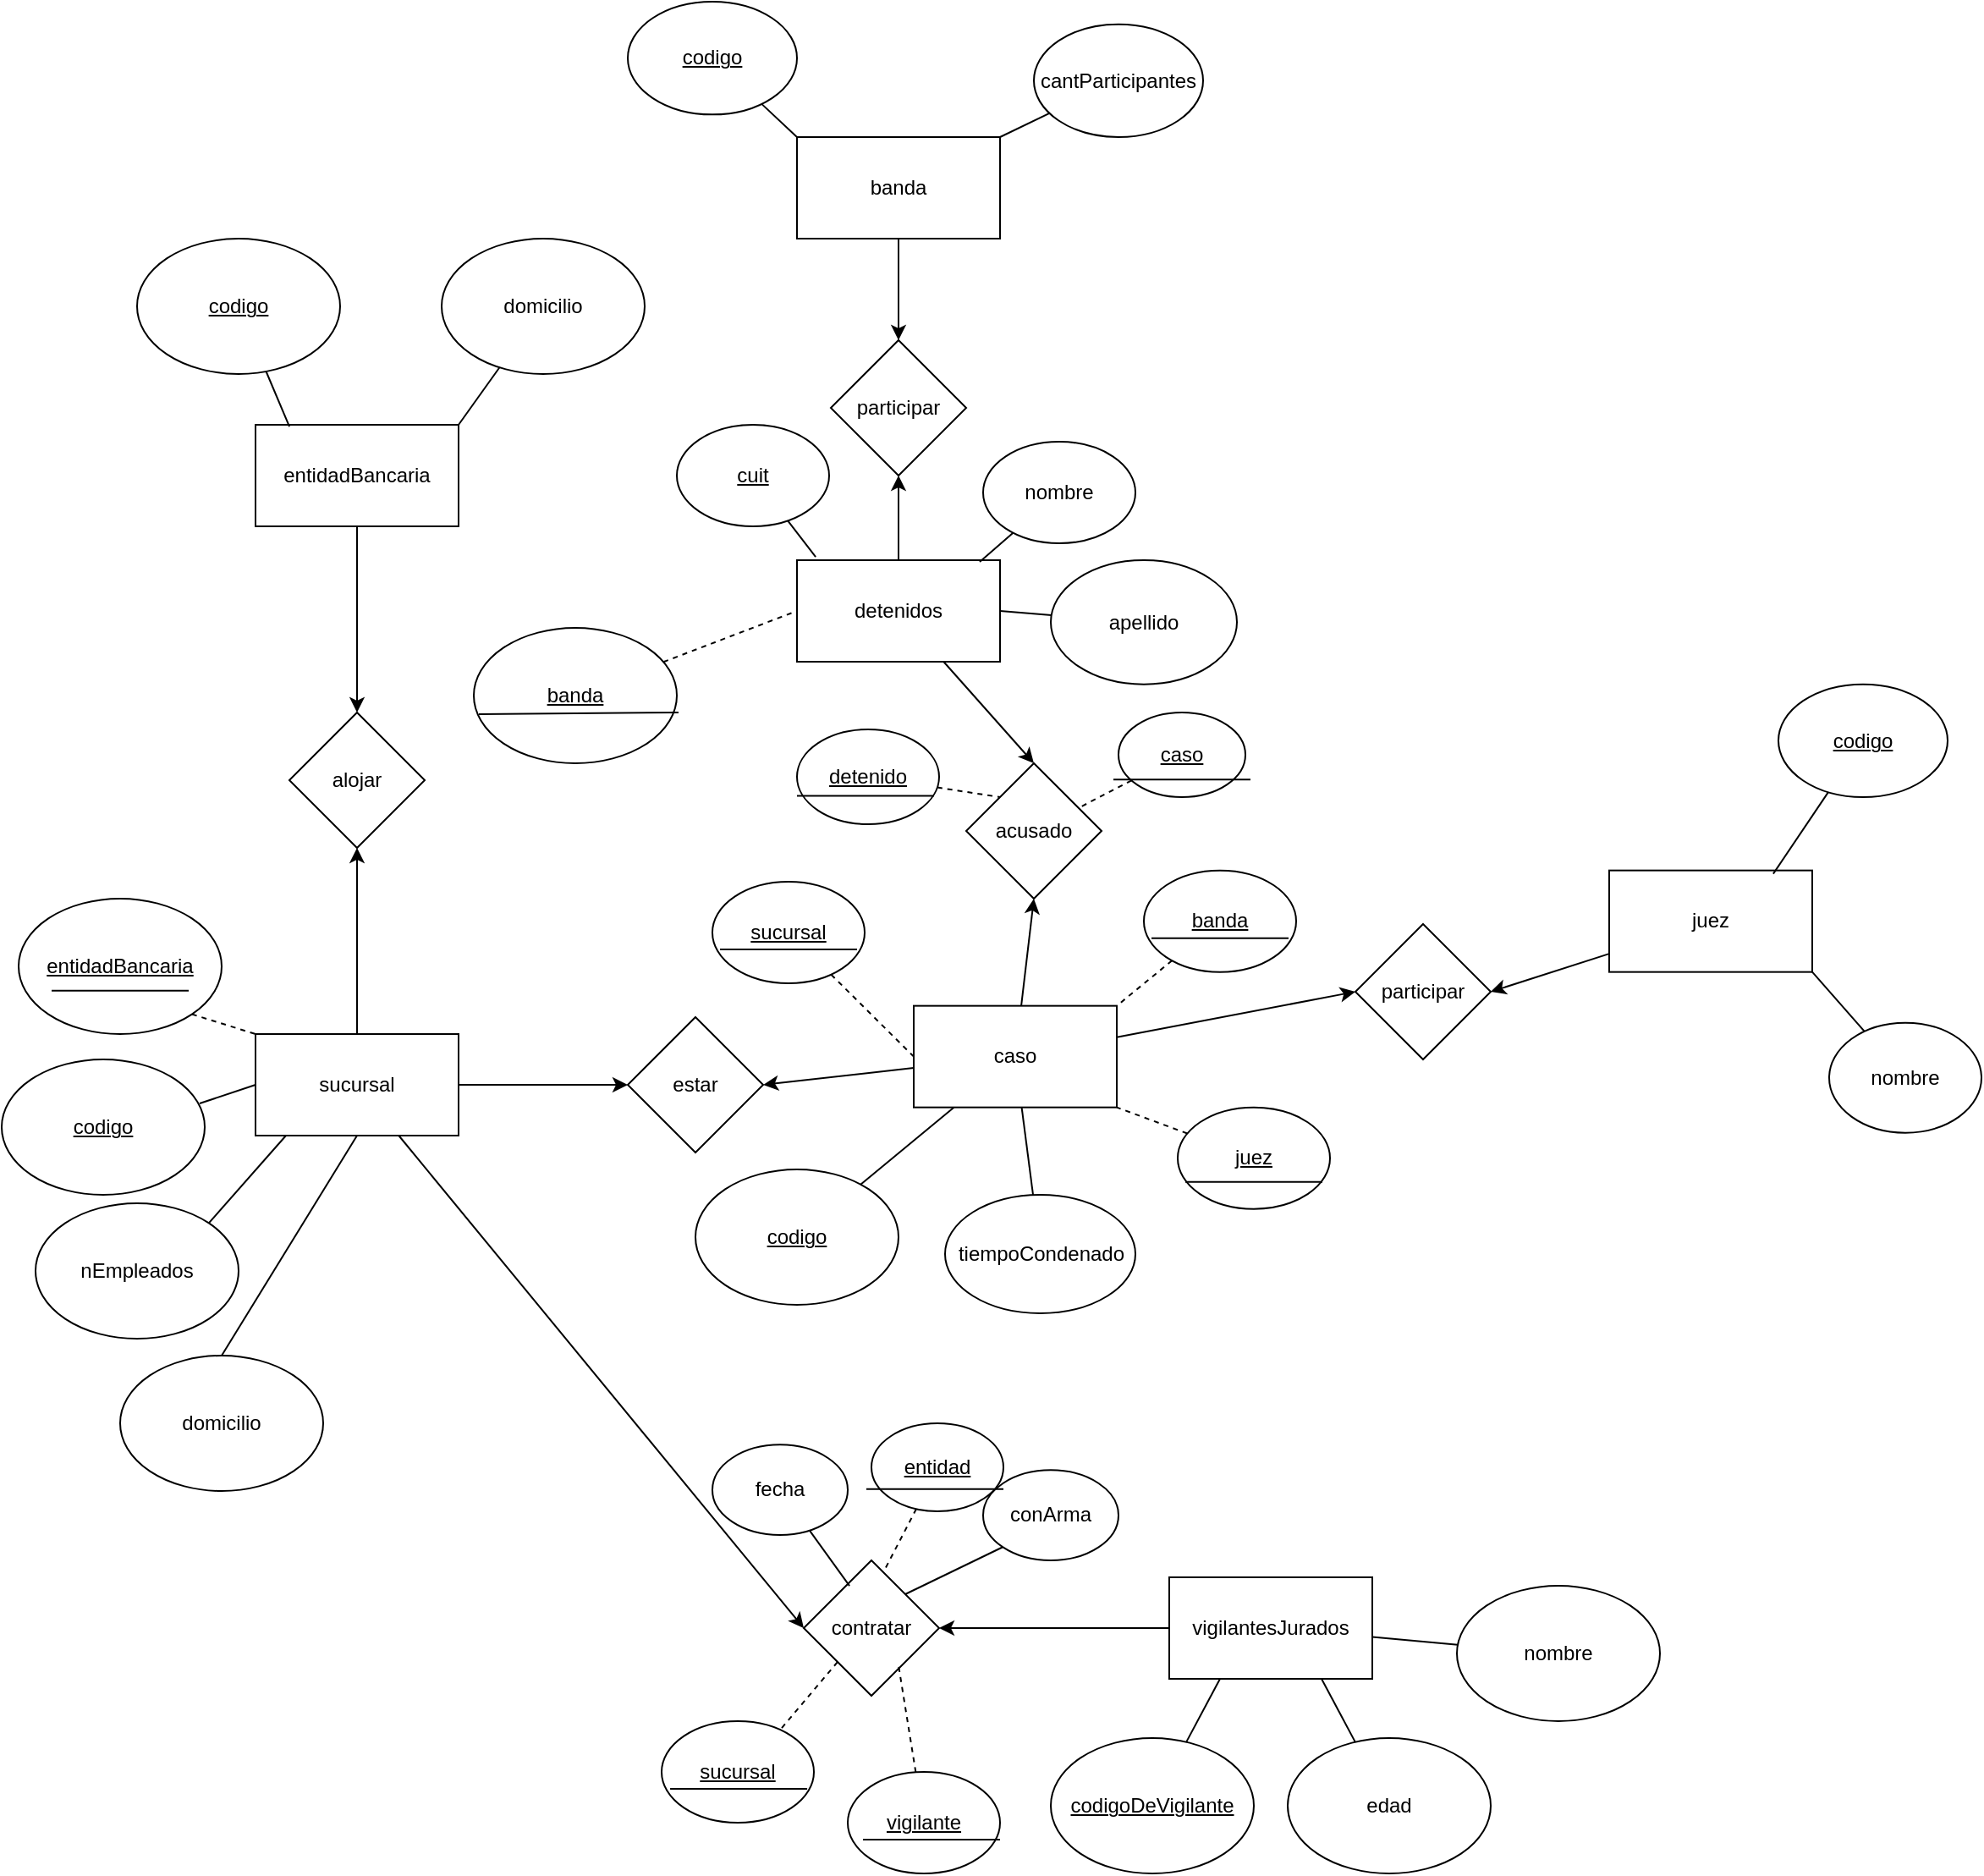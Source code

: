 <mxfile version="21.2.9" type="google">
  <diagram name="Página-1" id="3DN92UFTWI6SJOD0S9Eu">
    <mxGraphModel grid="1" page="1" gridSize="10" guides="1" tooltips="1" connect="1" arrows="1" fold="1" pageScale="1" pageWidth="827" pageHeight="1169" math="0" shadow="0">
      <root>
        <mxCell id="0" />
        <mxCell id="1" parent="0" />
        <mxCell id="eMmPj3ns2APkVdvvD7_F-10" style="edgeStyle=orthogonalEdgeStyle;rounded=0;orthogonalLoop=1;jettySize=auto;html=1;entryX=0.5;entryY=0;entryDx=0;entryDy=0;" edge="1" parent="1" source="eMmPj3ns2APkVdvvD7_F-1" target="eMmPj3ns2APkVdvvD7_F-9">
          <mxGeometry relative="1" as="geometry" />
        </mxCell>
        <mxCell id="eMmPj3ns2APkVdvvD7_F-1" value="entidadBancaria" style="rounded=0;whiteSpace=wrap;html=1;" vertex="1" parent="1">
          <mxGeometry x="160" y="240" width="120" height="60" as="geometry" />
        </mxCell>
        <mxCell id="eMmPj3ns2APkVdvvD7_F-42" style="edgeStyle=none;rounded=0;orthogonalLoop=1;jettySize=auto;html=1;entryX=0.167;entryY=0.017;entryDx=0;entryDy=0;entryPerimeter=0;endArrow=none;endFill=0;" edge="1" parent="1" source="eMmPj3ns2APkVdvvD7_F-2" target="eMmPj3ns2APkVdvvD7_F-1">
          <mxGeometry relative="1" as="geometry" />
        </mxCell>
        <mxCell id="eMmPj3ns2APkVdvvD7_F-2" value="&lt;u&gt;codigo&lt;/u&gt;" style="ellipse;whiteSpace=wrap;html=1;" vertex="1" parent="1">
          <mxGeometry x="90" y="130" width="120" height="80" as="geometry" />
        </mxCell>
        <mxCell id="eMmPj3ns2APkVdvvD7_F-41" style="edgeStyle=none;rounded=0;orthogonalLoop=1;jettySize=auto;html=1;entryX=1;entryY=0;entryDx=0;entryDy=0;endArrow=none;endFill=0;" edge="1" parent="1" source="eMmPj3ns2APkVdvvD7_F-3" target="eMmPj3ns2APkVdvvD7_F-1">
          <mxGeometry relative="1" as="geometry" />
        </mxCell>
        <mxCell id="eMmPj3ns2APkVdvvD7_F-3" value="domicilio" style="ellipse;whiteSpace=wrap;html=1;" vertex="1" parent="1">
          <mxGeometry x="270" y="130" width="120" height="80" as="geometry" />
        </mxCell>
        <mxCell id="eMmPj3ns2APkVdvvD7_F-11" style="edgeStyle=orthogonalEdgeStyle;rounded=0;orthogonalLoop=1;jettySize=auto;html=1;entryX=0.5;entryY=1;entryDx=0;entryDy=0;" edge="1" parent="1" source="eMmPj3ns2APkVdvvD7_F-4" target="eMmPj3ns2APkVdvvD7_F-9">
          <mxGeometry relative="1" as="geometry" />
        </mxCell>
        <mxCell id="eMmPj3ns2APkVdvvD7_F-37" style="edgeStyle=none;rounded=0;orthogonalLoop=1;jettySize=auto;html=1;entryX=0;entryY=0.5;entryDx=0;entryDy=0;" edge="1" parent="1" source="eMmPj3ns2APkVdvvD7_F-4" target="eMmPj3ns2APkVdvvD7_F-15">
          <mxGeometry relative="1" as="geometry">
            <Array as="points" />
          </mxGeometry>
        </mxCell>
        <mxCell id="eMmPj3ns2APkVdvvD7_F-93" style="edgeStyle=none;rounded=0;orthogonalLoop=1;jettySize=auto;html=1;entryX=0;entryY=0.5;entryDx=0;entryDy=0;" edge="1" parent="1" source="eMmPj3ns2APkVdvvD7_F-4" target="eMmPj3ns2APkVdvvD7_F-92">
          <mxGeometry relative="1" as="geometry" />
        </mxCell>
        <mxCell id="eMmPj3ns2APkVdvvD7_F-4" value="sucursal" style="rounded=0;whiteSpace=wrap;html=1;" vertex="1" parent="1">
          <mxGeometry x="160" y="600" width="120" height="60" as="geometry" />
        </mxCell>
        <mxCell id="eMmPj3ns2APkVdvvD7_F-20" style="edgeStyle=none;rounded=0;orthogonalLoop=1;jettySize=auto;html=1;exitX=0.975;exitY=0.325;exitDx=0;exitDy=0;entryX=0;entryY=0.5;entryDx=0;entryDy=0;exitPerimeter=0;endArrow=none;endFill=0;" edge="1" parent="1" source="eMmPj3ns2APkVdvvD7_F-5" target="eMmPj3ns2APkVdvvD7_F-4">
          <mxGeometry relative="1" as="geometry" />
        </mxCell>
        <mxCell id="eMmPj3ns2APkVdvvD7_F-5" value="&lt;u&gt;codigo&lt;/u&gt;" style="ellipse;whiteSpace=wrap;html=1;" vertex="1" parent="1">
          <mxGeometry x="10" y="615" width="120" height="80" as="geometry" />
        </mxCell>
        <mxCell id="eMmPj3ns2APkVdvvD7_F-23" style="edgeStyle=none;rounded=0;orthogonalLoop=1;jettySize=auto;html=1;exitX=0.5;exitY=0;exitDx=0;exitDy=0;entryX=0.5;entryY=1;entryDx=0;entryDy=0;endArrow=none;endFill=0;" edge="1" parent="1" source="eMmPj3ns2APkVdvvD7_F-6" target="eMmPj3ns2APkVdvvD7_F-4">
          <mxGeometry relative="1" as="geometry" />
        </mxCell>
        <mxCell id="eMmPj3ns2APkVdvvD7_F-6" value="domicilio" style="ellipse;whiteSpace=wrap;html=1;" vertex="1" parent="1">
          <mxGeometry x="80" y="790" width="120" height="80" as="geometry" />
        </mxCell>
        <mxCell id="eMmPj3ns2APkVdvvD7_F-19" style="rounded=0;orthogonalLoop=1;jettySize=auto;html=1;exitX=1;exitY=0;exitDx=0;exitDy=0;entryX=0.15;entryY=1;entryDx=0;entryDy=0;entryPerimeter=0;endArrow=none;endFill=0;" edge="1" parent="1" source="eMmPj3ns2APkVdvvD7_F-7" target="eMmPj3ns2APkVdvvD7_F-4">
          <mxGeometry relative="1" as="geometry" />
        </mxCell>
        <mxCell id="eMmPj3ns2APkVdvvD7_F-7" value="nEmpleados" style="ellipse;whiteSpace=wrap;html=1;" vertex="1" parent="1">
          <mxGeometry x="30" y="700" width="120" height="80" as="geometry" />
        </mxCell>
        <mxCell id="eMmPj3ns2APkVdvvD7_F-36" style="edgeStyle=none;rounded=0;orthogonalLoop=1;jettySize=auto;html=1;entryX=1;entryY=0.5;entryDx=0;entryDy=0;" edge="1" parent="1" source="eMmPj3ns2APkVdvvD7_F-8" target="eMmPj3ns2APkVdvvD7_F-15">
          <mxGeometry relative="1" as="geometry" />
        </mxCell>
        <mxCell id="eMmPj3ns2APkVdvvD7_F-8" value="vigilantesJurados" style="rounded=0;whiteSpace=wrap;html=1;" vertex="1" parent="1">
          <mxGeometry x="700" y="921" width="120" height="60" as="geometry" />
        </mxCell>
        <mxCell id="eMmPj3ns2APkVdvvD7_F-9" value="alojar" style="rhombus;whiteSpace=wrap;html=1;" vertex="1" parent="1">
          <mxGeometry x="180" y="410" width="80" height="80" as="geometry" />
        </mxCell>
        <mxCell id="eMmPj3ns2APkVdvvD7_F-21" style="edgeStyle=none;rounded=0;orthogonalLoop=1;jettySize=auto;html=1;exitX=1;exitY=1;exitDx=0;exitDy=0;entryX=0;entryY=0;entryDx=0;entryDy=0;endArrow=none;endFill=0;dashed=1;" edge="1" parent="1" source="eMmPj3ns2APkVdvvD7_F-12" target="eMmPj3ns2APkVdvvD7_F-4">
          <mxGeometry relative="1" as="geometry" />
        </mxCell>
        <mxCell id="eMmPj3ns2APkVdvvD7_F-12" value="&lt;u&gt;entidadBancaria&lt;/u&gt;" style="ellipse;whiteSpace=wrap;html=1;" vertex="1" parent="1">
          <mxGeometry x="20" y="520" width="120" height="80" as="geometry" />
        </mxCell>
        <mxCell id="eMmPj3ns2APkVdvvD7_F-34" style="edgeStyle=none;rounded=0;orthogonalLoop=1;jettySize=auto;html=1;entryX=0.25;entryY=1;entryDx=0;entryDy=0;endArrow=none;endFill=0;" edge="1" parent="1" source="eMmPj3ns2APkVdvvD7_F-13" target="eMmPj3ns2APkVdvvD7_F-8">
          <mxGeometry relative="1" as="geometry" />
        </mxCell>
        <mxCell id="eMmPj3ns2APkVdvvD7_F-13" value="&lt;u&gt;codigoDeVigilante&lt;/u&gt;" style="ellipse;whiteSpace=wrap;html=1;" vertex="1" parent="1">
          <mxGeometry x="630" y="1016" width="120" height="80" as="geometry" />
        </mxCell>
        <mxCell id="eMmPj3ns2APkVdvvD7_F-35" style="edgeStyle=none;rounded=0;orthogonalLoop=1;jettySize=auto;html=1;entryX=0.75;entryY=1;entryDx=0;entryDy=0;endArrow=none;endFill=0;" edge="1" parent="1" source="eMmPj3ns2APkVdvvD7_F-14" target="eMmPj3ns2APkVdvvD7_F-8">
          <mxGeometry relative="1" as="geometry" />
        </mxCell>
        <mxCell id="eMmPj3ns2APkVdvvD7_F-14" value="edad" style="ellipse;whiteSpace=wrap;html=1;" vertex="1" parent="1">
          <mxGeometry x="770" y="1016" width="120" height="80" as="geometry" />
        </mxCell>
        <mxCell id="eMmPj3ns2APkVdvvD7_F-15" value="contratar" style="rhombus;whiteSpace=wrap;html=1;" vertex="1" parent="1">
          <mxGeometry x="484" y="911" width="80" height="80" as="geometry" />
        </mxCell>
        <mxCell id="eMmPj3ns2APkVdvvD7_F-24" style="edgeStyle=none;rounded=0;orthogonalLoop=1;jettySize=auto;html=1;exitX=0.789;exitY=0.067;exitDx=0;exitDy=0;entryX=0;entryY=1;entryDx=0;entryDy=0;exitPerimeter=0;endArrow=none;endFill=0;dashed=1;" edge="1" parent="1" source="eMmPj3ns2APkVdvvD7_F-16" target="eMmPj3ns2APkVdvvD7_F-15">
          <mxGeometry relative="1" as="geometry" />
        </mxCell>
        <mxCell id="eMmPj3ns2APkVdvvD7_F-16" value="&lt;u&gt;sucursal&lt;/u&gt;" style="ellipse;whiteSpace=wrap;html=1;" vertex="1" parent="1">
          <mxGeometry x="400" y="1006" width="90" height="60" as="geometry" />
        </mxCell>
        <mxCell id="eMmPj3ns2APkVdvvD7_F-33" style="edgeStyle=none;rounded=0;orthogonalLoop=1;jettySize=auto;html=1;entryX=0.7;entryY=0.775;entryDx=0;entryDy=0;entryPerimeter=0;endArrow=none;endFill=0;dashed=1;" edge="1" parent="1" source="eMmPj3ns2APkVdvvD7_F-17" target="eMmPj3ns2APkVdvvD7_F-15">
          <mxGeometry relative="1" as="geometry" />
        </mxCell>
        <mxCell id="eMmPj3ns2APkVdvvD7_F-17" value="&lt;u&gt;vigilante&lt;/u&gt;" style="ellipse;whiteSpace=wrap;html=1;" vertex="1" parent="1">
          <mxGeometry x="510" y="1036" width="90" height="60" as="geometry" />
        </mxCell>
        <mxCell id="eMmPj3ns2APkVdvvD7_F-26" style="edgeStyle=none;rounded=0;orthogonalLoop=1;jettySize=auto;html=1;exitX=0;exitY=1;exitDx=0;exitDy=0;entryX=1;entryY=0;entryDx=0;entryDy=0;endArrow=none;endFill=0;" edge="1" parent="1" source="eMmPj3ns2APkVdvvD7_F-18" target="eMmPj3ns2APkVdvvD7_F-15">
          <mxGeometry relative="1" as="geometry" />
        </mxCell>
        <mxCell id="eMmPj3ns2APkVdvvD7_F-18" value="conArma" style="ellipse;whiteSpace=wrap;html=1;" vertex="1" parent="1">
          <mxGeometry x="590" y="857.67" width="80" height="53.33" as="geometry" />
        </mxCell>
        <mxCell id="eMmPj3ns2APkVdvvD7_F-32" style="edgeStyle=none;rounded=0;orthogonalLoop=1;jettySize=auto;html=1;entryX=0.338;entryY=0.188;entryDx=0;entryDy=0;entryPerimeter=0;endArrow=none;endFill=0;" edge="1" parent="1" source="eMmPj3ns2APkVdvvD7_F-27" target="eMmPj3ns2APkVdvvD7_F-15">
          <mxGeometry relative="1" as="geometry" />
        </mxCell>
        <mxCell id="eMmPj3ns2APkVdvvD7_F-27" value="fecha" style="ellipse;whiteSpace=wrap;html=1;" vertex="1" parent="1">
          <mxGeometry x="430" y="842.67" width="80" height="53.33" as="geometry" />
        </mxCell>
        <mxCell id="eMmPj3ns2APkVdvvD7_F-31" style="edgeStyle=none;rounded=0;orthogonalLoop=1;jettySize=auto;html=1;entryX=0.588;entryY=0.088;entryDx=0;entryDy=0;entryPerimeter=0;endArrow=none;endFill=0;dashed=1;" edge="1" parent="1" source="eMmPj3ns2APkVdvvD7_F-29" target="eMmPj3ns2APkVdvvD7_F-15">
          <mxGeometry relative="1" as="geometry" />
        </mxCell>
        <mxCell id="eMmPj3ns2APkVdvvD7_F-29" value="&lt;u&gt;entidad&lt;/u&gt;" style="ellipse;whiteSpace=wrap;html=1;" vertex="1" parent="1">
          <mxGeometry x="524" y="830" width="78" height="52" as="geometry" />
        </mxCell>
        <mxCell id="eMmPj3ns2APkVdvvD7_F-38" value="" style="endArrow=none;html=1;rounded=0;entryX=0.956;entryY=0.667;entryDx=0;entryDy=0;entryPerimeter=0;exitX=0.056;exitY=0.667;exitDx=0;exitDy=0;exitPerimeter=0;" edge="1" parent="1" source="eMmPj3ns2APkVdvvD7_F-16" target="eMmPj3ns2APkVdvvD7_F-16">
          <mxGeometry width="50" height="50" relative="1" as="geometry">
            <mxPoint x="430" y="1126" as="sourcePoint" />
            <mxPoint x="480" y="1076" as="targetPoint" />
          </mxGeometry>
        </mxCell>
        <mxCell id="eMmPj3ns2APkVdvvD7_F-39" value="" style="endArrow=none;html=1;rounded=0;entryX=0.956;entryY=0.667;entryDx=0;entryDy=0;entryPerimeter=0;exitX=0.056;exitY=0.667;exitDx=0;exitDy=0;exitPerimeter=0;" edge="1" parent="1">
          <mxGeometry width="50" height="50" relative="1" as="geometry">
            <mxPoint x="519" y="1076" as="sourcePoint" />
            <mxPoint x="600" y="1076" as="targetPoint" />
          </mxGeometry>
        </mxCell>
        <mxCell id="eMmPj3ns2APkVdvvD7_F-40" value="" style="endArrow=none;html=1;rounded=0;entryX=0.956;entryY=0.667;entryDx=0;entryDy=0;entryPerimeter=0;exitX=0.056;exitY=0.667;exitDx=0;exitDy=0;exitPerimeter=0;" edge="1" parent="1">
          <mxGeometry width="50" height="50" relative="1" as="geometry">
            <mxPoint x="521" y="868.84" as="sourcePoint" />
            <mxPoint x="602" y="868.84" as="targetPoint" />
          </mxGeometry>
        </mxCell>
        <mxCell id="eMmPj3ns2APkVdvvD7_F-51" style="edgeStyle=none;rounded=0;orthogonalLoop=1;jettySize=auto;html=1;entryX=0.5;entryY=1;entryDx=0;entryDy=0;" edge="1" parent="1" source="eMmPj3ns2APkVdvvD7_F-43" target="eMmPj3ns2APkVdvvD7_F-50">
          <mxGeometry relative="1" as="geometry" />
        </mxCell>
        <mxCell id="eMmPj3ns2APkVdvvD7_F-87" style="edgeStyle=none;rounded=0;orthogonalLoop=1;jettySize=auto;html=1;entryX=0.5;entryY=0;entryDx=0;entryDy=0;" edge="1" parent="1" source="eMmPj3ns2APkVdvvD7_F-43" target="eMmPj3ns2APkVdvvD7_F-85">
          <mxGeometry relative="1" as="geometry" />
        </mxCell>
        <mxCell id="eMmPj3ns2APkVdvvD7_F-43" value="detenidos" style="rounded=0;whiteSpace=wrap;html=1;" vertex="1" parent="1">
          <mxGeometry x="480" y="320" width="120" height="60" as="geometry" />
        </mxCell>
        <mxCell id="eMmPj3ns2APkVdvvD7_F-55" style="edgeStyle=none;rounded=0;orthogonalLoop=1;jettySize=auto;html=1;entryX=0.092;entryY=-0.033;entryDx=0;entryDy=0;entryPerimeter=0;endArrow=none;endFill=0;" edge="1" parent="1" source="eMmPj3ns2APkVdvvD7_F-44" target="eMmPj3ns2APkVdvvD7_F-43">
          <mxGeometry relative="1" as="geometry" />
        </mxCell>
        <mxCell id="eMmPj3ns2APkVdvvD7_F-44" value="&lt;u&gt;cuit&lt;/u&gt;" style="ellipse;whiteSpace=wrap;html=1;" vertex="1" parent="1">
          <mxGeometry x="409" y="240" width="90" height="60" as="geometry" />
        </mxCell>
        <mxCell id="eMmPj3ns2APkVdvvD7_F-53" style="edgeStyle=none;rounded=0;orthogonalLoop=1;jettySize=auto;html=1;entryX=0.9;entryY=0.017;entryDx=0;entryDy=0;entryPerimeter=0;endArrow=none;endFill=0;" edge="1" parent="1" source="eMmPj3ns2APkVdvvD7_F-45" target="eMmPj3ns2APkVdvvD7_F-43">
          <mxGeometry relative="1" as="geometry" />
        </mxCell>
        <mxCell id="eMmPj3ns2APkVdvvD7_F-45" value="nombre" style="ellipse;whiteSpace=wrap;html=1;" vertex="1" parent="1">
          <mxGeometry x="590" y="250" width="90" height="60" as="geometry" />
        </mxCell>
        <mxCell id="eMmPj3ns2APkVdvvD7_F-54" style="edgeStyle=none;rounded=0;orthogonalLoop=1;jettySize=auto;html=1;entryX=1;entryY=0.5;entryDx=0;entryDy=0;endArrow=none;endFill=0;" edge="1" parent="1" source="eMmPj3ns2APkVdvvD7_F-46" target="eMmPj3ns2APkVdvvD7_F-43">
          <mxGeometry relative="1" as="geometry" />
        </mxCell>
        <mxCell id="eMmPj3ns2APkVdvvD7_F-46" value="apellido" style="ellipse;whiteSpace=wrap;html=1;" vertex="1" parent="1">
          <mxGeometry x="630" y="320" width="110" height="73.33" as="geometry" />
        </mxCell>
        <mxCell id="eMmPj3ns2APkVdvvD7_F-52" style="edgeStyle=none;rounded=0;orthogonalLoop=1;jettySize=auto;html=1;entryX=0.5;entryY=0;entryDx=0;entryDy=0;" edge="1" parent="1" source="eMmPj3ns2APkVdvvD7_F-47" target="eMmPj3ns2APkVdvvD7_F-50">
          <mxGeometry relative="1" as="geometry" />
        </mxCell>
        <mxCell id="eMmPj3ns2APkVdvvD7_F-47" value="banda" style="rounded=0;whiteSpace=wrap;html=1;" vertex="1" parent="1">
          <mxGeometry x="480" y="70" width="120" height="60" as="geometry" />
        </mxCell>
        <mxCell id="eMmPj3ns2APkVdvvD7_F-57" style="edgeStyle=none;rounded=0;orthogonalLoop=1;jettySize=auto;html=1;entryX=0;entryY=0;entryDx=0;entryDy=0;endArrow=none;endFill=0;" edge="1" parent="1" source="eMmPj3ns2APkVdvvD7_F-48" target="eMmPj3ns2APkVdvvD7_F-47">
          <mxGeometry relative="1" as="geometry" />
        </mxCell>
        <mxCell id="eMmPj3ns2APkVdvvD7_F-48" value="&lt;u&gt;codigo&lt;/u&gt;" style="ellipse;whiteSpace=wrap;html=1;" vertex="1" parent="1">
          <mxGeometry x="380" y="-10" width="100" height="66.67" as="geometry" />
        </mxCell>
        <mxCell id="eMmPj3ns2APkVdvvD7_F-56" style="edgeStyle=none;rounded=0;orthogonalLoop=1;jettySize=auto;html=1;entryX=1;entryY=0;entryDx=0;entryDy=0;endArrow=none;endFill=0;" edge="1" parent="1" source="eMmPj3ns2APkVdvvD7_F-49" target="eMmPj3ns2APkVdvvD7_F-47">
          <mxGeometry relative="1" as="geometry" />
        </mxCell>
        <mxCell id="eMmPj3ns2APkVdvvD7_F-49" value="cantParticipantes" style="ellipse;whiteSpace=wrap;html=1;" vertex="1" parent="1">
          <mxGeometry x="620" y="3.33" width="100" height="66.67" as="geometry" />
        </mxCell>
        <mxCell id="eMmPj3ns2APkVdvvD7_F-50" value="participar" style="rhombus;whiteSpace=wrap;html=1;" vertex="1" parent="1">
          <mxGeometry x="500" y="190" width="80" height="80" as="geometry" />
        </mxCell>
        <mxCell id="eMmPj3ns2APkVdvvD7_F-90" style="edgeStyle=none;rounded=0;orthogonalLoop=1;jettySize=auto;html=1;entryX=0;entryY=0.5;entryDx=0;entryDy=0;" edge="1" parent="1" source="eMmPj3ns2APkVdvvD7_F-63" target="eMmPj3ns2APkVdvvD7_F-89">
          <mxGeometry relative="1" as="geometry" />
        </mxCell>
        <mxCell id="eMmPj3ns2APkVdvvD7_F-94" style="edgeStyle=none;rounded=0;orthogonalLoop=1;jettySize=auto;html=1;entryX=1;entryY=0.5;entryDx=0;entryDy=0;" edge="1" parent="1" source="eMmPj3ns2APkVdvvD7_F-63" target="eMmPj3ns2APkVdvvD7_F-92">
          <mxGeometry relative="1" as="geometry" />
        </mxCell>
        <mxCell id="eMmPj3ns2APkVdvvD7_F-96" style="edgeStyle=none;rounded=0;orthogonalLoop=1;jettySize=auto;html=1;entryX=0.5;entryY=1;entryDx=0;entryDy=0;" edge="1" parent="1" source="eMmPj3ns2APkVdvvD7_F-63" target="eMmPj3ns2APkVdvvD7_F-85">
          <mxGeometry relative="1" as="geometry" />
        </mxCell>
        <mxCell id="eMmPj3ns2APkVdvvD7_F-63" value="caso" style="rounded=0;whiteSpace=wrap;html=1;" vertex="1" parent="1">
          <mxGeometry x="549" y="583.33" width="120" height="60" as="geometry" />
        </mxCell>
        <mxCell id="eMmPj3ns2APkVdvvD7_F-91" style="edgeStyle=none;rounded=0;orthogonalLoop=1;jettySize=auto;html=1;entryX=1;entryY=0.5;entryDx=0;entryDy=0;" edge="1" parent="1" source="eMmPj3ns2APkVdvvD7_F-65" target="eMmPj3ns2APkVdvvD7_F-89">
          <mxGeometry relative="1" as="geometry" />
        </mxCell>
        <mxCell id="eMmPj3ns2APkVdvvD7_F-65" value="juez" style="rounded=0;whiteSpace=wrap;html=1;" vertex="1" parent="1">
          <mxGeometry x="960" y="503.33" width="120" height="60" as="geometry" />
        </mxCell>
        <mxCell id="eMmPj3ns2APkVdvvD7_F-69" style="edgeStyle=none;rounded=0;orthogonalLoop=1;jettySize=auto;html=1;entryX=1;entryY=1;entryDx=0;entryDy=0;endArrow=none;endFill=0;" edge="1" parent="1" source="eMmPj3ns2APkVdvvD7_F-67" target="eMmPj3ns2APkVdvvD7_F-65">
          <mxGeometry relative="1" as="geometry" />
        </mxCell>
        <mxCell id="eMmPj3ns2APkVdvvD7_F-67" value="nombre" style="ellipse;whiteSpace=wrap;html=1;" vertex="1" parent="1">
          <mxGeometry x="1090" y="593.33" width="90" height="65" as="geometry" />
        </mxCell>
        <mxCell id="eMmPj3ns2APkVdvvD7_F-70" style="edgeStyle=none;rounded=0;orthogonalLoop=1;jettySize=auto;html=1;entryX=0.808;entryY=0.033;entryDx=0;entryDy=0;entryPerimeter=0;endArrow=none;endFill=0;" edge="1" parent="1" source="eMmPj3ns2APkVdvvD7_F-68" target="eMmPj3ns2APkVdvvD7_F-65">
          <mxGeometry relative="1" as="geometry" />
        </mxCell>
        <mxCell id="eMmPj3ns2APkVdvvD7_F-68" value="&lt;u&gt;codigo&lt;/u&gt;" style="ellipse;whiteSpace=wrap;html=1;" vertex="1" parent="1">
          <mxGeometry x="1060" y="393.33" width="100" height="66.67" as="geometry" />
        </mxCell>
        <mxCell id="eMmPj3ns2APkVdvvD7_F-75" style="edgeStyle=none;rounded=0;orthogonalLoop=1;jettySize=auto;html=1;entryX=1;entryY=1;entryDx=0;entryDy=0;endArrow=none;endFill=0;dashed=1;" edge="1" parent="1" source="eMmPj3ns2APkVdvvD7_F-71" target="eMmPj3ns2APkVdvvD7_F-63">
          <mxGeometry relative="1" as="geometry" />
        </mxCell>
        <mxCell id="eMmPj3ns2APkVdvvD7_F-71" value="&lt;u&gt;juez&lt;/u&gt;" style="ellipse;whiteSpace=wrap;html=1;" vertex="1" parent="1">
          <mxGeometry x="705" y="643.33" width="90" height="60" as="geometry" />
        </mxCell>
        <mxCell id="eMmPj3ns2APkVdvvD7_F-77" style="edgeStyle=none;rounded=0;orthogonalLoop=1;jettySize=auto;html=1;entryX=1;entryY=0;entryDx=0;entryDy=0;endArrow=none;endFill=0;dashed=1;" edge="1" parent="1" source="eMmPj3ns2APkVdvvD7_F-73" target="eMmPj3ns2APkVdvvD7_F-63">
          <mxGeometry relative="1" as="geometry" />
        </mxCell>
        <mxCell id="eMmPj3ns2APkVdvvD7_F-73" value="&lt;u&gt;banda&lt;/u&gt;" style="ellipse;whiteSpace=wrap;html=1;" vertex="1" parent="1">
          <mxGeometry x="685" y="503.33" width="90" height="60" as="geometry" />
        </mxCell>
        <mxCell id="eMmPj3ns2APkVdvvD7_F-95" style="edgeStyle=none;rounded=0;orthogonalLoop=1;jettySize=auto;html=1;endArrow=none;endFill=0;" edge="1" parent="1" source="eMmPj3ns2APkVdvvD7_F-74" target="eMmPj3ns2APkVdvvD7_F-63">
          <mxGeometry relative="1" as="geometry" />
        </mxCell>
        <mxCell id="eMmPj3ns2APkVdvvD7_F-74" value="tiempoCondenado" style="ellipse;whiteSpace=wrap;html=1;" vertex="1" parent="1">
          <mxGeometry x="567.5" y="695" width="112.5" height="70" as="geometry" />
        </mxCell>
        <mxCell id="eMmPj3ns2APkVdvvD7_F-84" style="edgeStyle=none;rounded=0;orthogonalLoop=1;jettySize=auto;html=1;entryX=0;entryY=0.5;entryDx=0;entryDy=0;endArrow=none;endFill=0;dashed=1;" edge="1" parent="1" source="eMmPj3ns2APkVdvvD7_F-79" target="eMmPj3ns2APkVdvvD7_F-63">
          <mxGeometry relative="1" as="geometry" />
        </mxCell>
        <mxCell id="eMmPj3ns2APkVdvvD7_F-79" value="&lt;u&gt;sucursal&lt;/u&gt;" style="ellipse;whiteSpace=wrap;html=1;" vertex="1" parent="1">
          <mxGeometry x="430" y="510.0" width="90" height="60" as="geometry" />
        </mxCell>
        <mxCell id="eMmPj3ns2APkVdvvD7_F-80" value="" style="endArrow=none;html=1;rounded=0;entryX=0.956;entryY=0.667;entryDx=0;entryDy=0;entryPerimeter=0;exitX=0.056;exitY=0.667;exitDx=0;exitDy=0;exitPerimeter=0;" edge="1" parent="1">
          <mxGeometry width="50" height="50" relative="1" as="geometry">
            <mxPoint x="434.5" y="550" as="sourcePoint" />
            <mxPoint x="515.5" y="550" as="targetPoint" />
          </mxGeometry>
        </mxCell>
        <mxCell id="eMmPj3ns2APkVdvvD7_F-82" value="" style="endArrow=none;html=1;rounded=0;entryX=0.956;entryY=0.667;entryDx=0;entryDy=0;entryPerimeter=0;exitX=0.056;exitY=0.667;exitDx=0;exitDy=0;exitPerimeter=0;" edge="1" parent="1">
          <mxGeometry width="50" height="50" relative="1" as="geometry">
            <mxPoint x="689.5" y="543.33" as="sourcePoint" />
            <mxPoint x="770.5" y="543.33" as="targetPoint" />
          </mxGeometry>
        </mxCell>
        <mxCell id="eMmPj3ns2APkVdvvD7_F-83" value="" style="endArrow=none;html=1;rounded=0;entryX=0.956;entryY=0.667;entryDx=0;entryDy=0;entryPerimeter=0;exitX=0.056;exitY=0.667;exitDx=0;exitDy=0;exitPerimeter=0;" edge="1" parent="1">
          <mxGeometry width="50" height="50" relative="1" as="geometry">
            <mxPoint x="709.5" y="687.33" as="sourcePoint" />
            <mxPoint x="790.5" y="687.33" as="targetPoint" />
          </mxGeometry>
        </mxCell>
        <mxCell id="eMmPj3ns2APkVdvvD7_F-85" value="acusado" style="rhombus;whiteSpace=wrap;html=1;" vertex="1" parent="1">
          <mxGeometry x="580" y="440" width="80" height="80" as="geometry" />
        </mxCell>
        <mxCell id="eMmPj3ns2APkVdvvD7_F-89" value="participar" style="rhombus;whiteSpace=wrap;html=1;" vertex="1" parent="1">
          <mxGeometry x="810" y="535" width="80" height="80" as="geometry" />
        </mxCell>
        <mxCell id="eMmPj3ns2APkVdvvD7_F-92" value="estar" style="rhombus;whiteSpace=wrap;html=1;" vertex="1" parent="1">
          <mxGeometry x="380" y="590" width="80" height="80" as="geometry" />
        </mxCell>
        <mxCell id="eMmPj3ns2APkVdvvD7_F-102" style="edgeStyle=none;rounded=0;orthogonalLoop=1;jettySize=auto;html=1;endArrow=none;endFill=0;dashed=1;" edge="1" parent="1" source="eMmPj3ns2APkVdvvD7_F-97" target="eMmPj3ns2APkVdvvD7_F-85">
          <mxGeometry relative="1" as="geometry" />
        </mxCell>
        <mxCell id="eMmPj3ns2APkVdvvD7_F-97" value="&lt;u&gt;caso&lt;/u&gt;" style="ellipse;whiteSpace=wrap;html=1;" vertex="1" parent="1">
          <mxGeometry x="670" y="410" width="75" height="50" as="geometry" />
        </mxCell>
        <mxCell id="eMmPj3ns2APkVdvvD7_F-98" value="" style="endArrow=none;html=1;rounded=0;entryX=0.956;entryY=0.667;entryDx=0;entryDy=0;entryPerimeter=0;exitX=0.056;exitY=0.667;exitDx=0;exitDy=0;exitPerimeter=0;" edge="1" parent="1">
          <mxGeometry width="50" height="50" relative="1" as="geometry">
            <mxPoint x="667" y="449.6" as="sourcePoint" />
            <mxPoint x="748" y="449.6" as="targetPoint" />
          </mxGeometry>
        </mxCell>
        <mxCell id="eMmPj3ns2APkVdvvD7_F-101" style="edgeStyle=none;rounded=0;orthogonalLoop=1;jettySize=auto;html=1;entryX=0;entryY=0;entryDx=0;entryDy=0;endArrow=none;endFill=0;dashed=1;" edge="1" parent="1" source="eMmPj3ns2APkVdvvD7_F-99" target="eMmPj3ns2APkVdvvD7_F-85">
          <mxGeometry relative="1" as="geometry" />
        </mxCell>
        <mxCell id="eMmPj3ns2APkVdvvD7_F-99" value="&lt;u&gt;detenido&lt;/u&gt;" style="ellipse;whiteSpace=wrap;html=1;" vertex="1" parent="1">
          <mxGeometry x="480" y="420" width="84" height="56" as="geometry" />
        </mxCell>
        <mxCell id="eMmPj3ns2APkVdvvD7_F-100" value="" style="endArrow=none;html=1;rounded=0;entryX=0.956;entryY=0.667;entryDx=0;entryDy=0;entryPerimeter=0;exitX=0.056;exitY=0.667;exitDx=0;exitDy=0;exitPerimeter=0;" edge="1" parent="1">
          <mxGeometry width="50" height="50" relative="1" as="geometry">
            <mxPoint x="480" y="459.2" as="sourcePoint" />
            <mxPoint x="561" y="459.2" as="targetPoint" />
          </mxGeometry>
        </mxCell>
        <mxCell id="eMmPj3ns2APkVdvvD7_F-105" value="" style="endArrow=none;html=1;rounded=0;entryX=0.956;entryY=0.667;entryDx=0;entryDy=0;entryPerimeter=0;exitX=0.056;exitY=0.667;exitDx=0;exitDy=0;exitPerimeter=0;" edge="1" parent="1">
          <mxGeometry width="50" height="50" relative="1" as="geometry">
            <mxPoint x="39.5" y="574.38" as="sourcePoint" />
            <mxPoint x="120.5" y="574.38" as="targetPoint" />
          </mxGeometry>
        </mxCell>
        <mxCell id="MqYO7EMjBX_rLDJRKICb-2" style="rounded=0;orthogonalLoop=1;jettySize=auto;html=1;endArrow=none;endFill=0;" edge="1" parent="1" source="MqYO7EMjBX_rLDJRKICb-1" target="eMmPj3ns2APkVdvvD7_F-8">
          <mxGeometry relative="1" as="geometry" />
        </mxCell>
        <mxCell id="MqYO7EMjBX_rLDJRKICb-1" value="nombre" style="ellipse;whiteSpace=wrap;html=1;" vertex="1" parent="1">
          <mxGeometry x="870" y="926" width="120" height="80" as="geometry" />
        </mxCell>
        <mxCell id="MqYO7EMjBX_rLDJRKICb-4" style="rounded=0;orthogonalLoop=1;jettySize=auto;html=1;entryX=0;entryY=0.5;entryDx=0;entryDy=0;endArrow=none;endFill=0;dashed=1;" edge="1" parent="1" source="MqYO7EMjBX_rLDJRKICb-3" target="eMmPj3ns2APkVdvvD7_F-43">
          <mxGeometry relative="1" as="geometry" />
        </mxCell>
        <mxCell id="MqYO7EMjBX_rLDJRKICb-3" value="&lt;u&gt;banda&lt;/u&gt;" style="ellipse;whiteSpace=wrap;html=1;" vertex="1" parent="1">
          <mxGeometry x="289" y="360" width="120" height="80" as="geometry" />
        </mxCell>
        <mxCell id="MqYO7EMjBX_rLDJRKICb-5" value="" style="endArrow=none;html=1;rounded=0;exitX=0.025;exitY=0.638;exitDx=0;exitDy=0;exitPerimeter=0;" edge="1" parent="1" source="MqYO7EMjBX_rLDJRKICb-3">
          <mxGeometry width="50" height="50" relative="1" as="geometry">
            <mxPoint x="360" y="460" as="sourcePoint" />
            <mxPoint x="410" y="410" as="targetPoint" />
          </mxGeometry>
        </mxCell>
        <mxCell id="MqYO7EMjBX_rLDJRKICb-7" style="edgeStyle=none;rounded=0;orthogonalLoop=1;jettySize=auto;html=1;endArrow=none;endFill=0;" edge="1" parent="1" source="MqYO7EMjBX_rLDJRKICb-6" target="eMmPj3ns2APkVdvvD7_F-63">
          <mxGeometry relative="1" as="geometry" />
        </mxCell>
        <mxCell id="MqYO7EMjBX_rLDJRKICb-6" value="&lt;u&gt;codigo&lt;/u&gt;" style="ellipse;whiteSpace=wrap;html=1;" vertex="1" parent="1">
          <mxGeometry x="420" y="680" width="120" height="80" as="geometry" />
        </mxCell>
      </root>
    </mxGraphModel>
  </diagram>
</mxfile>
